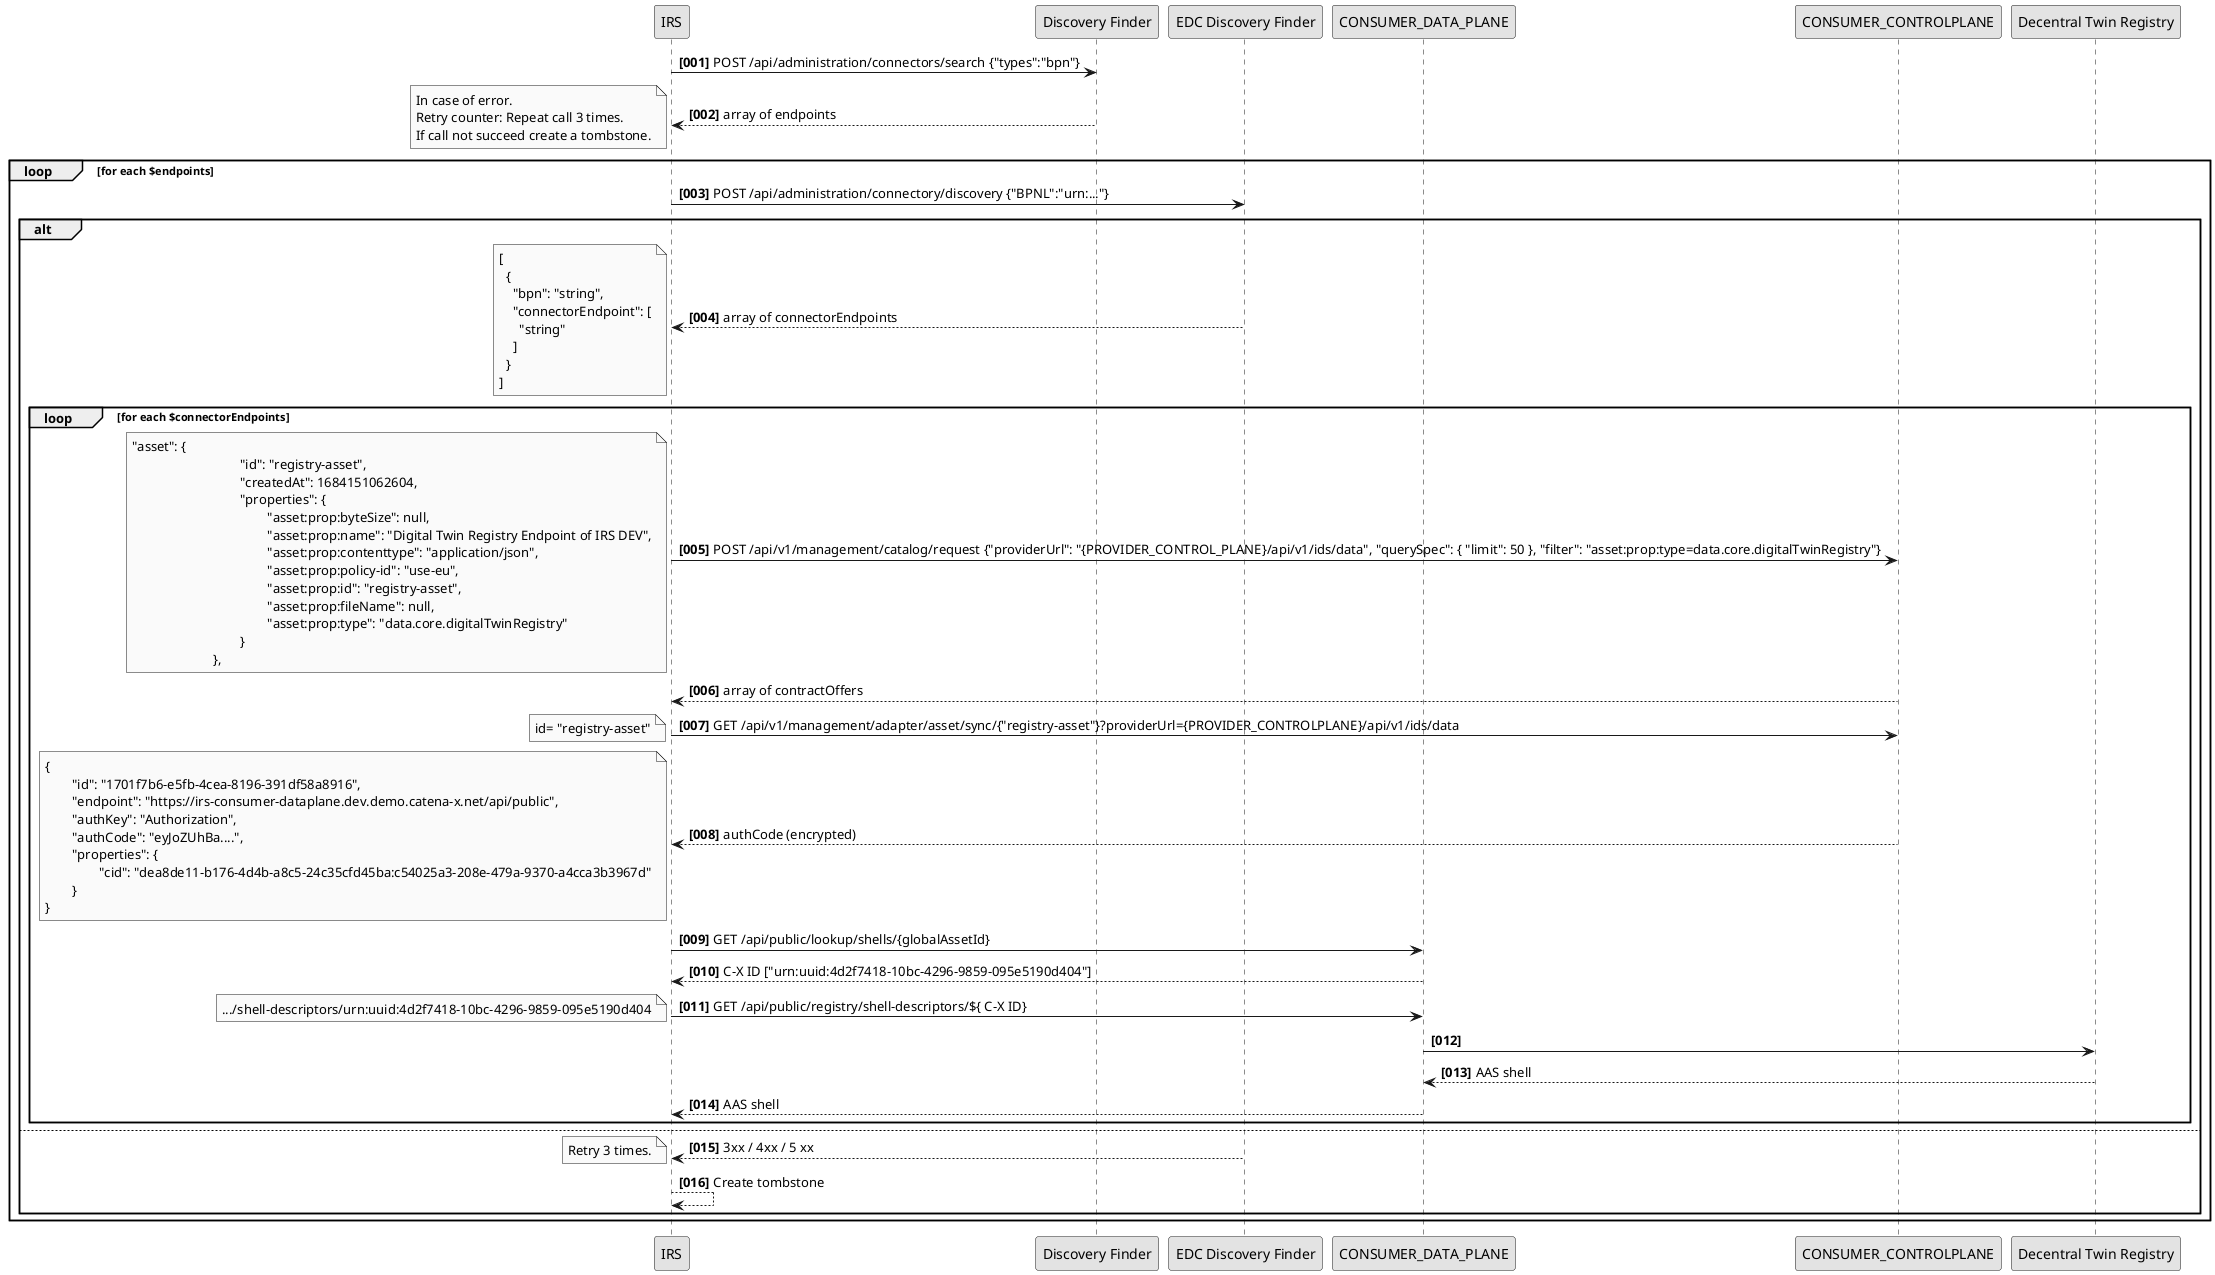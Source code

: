 @startuml
skinparam monochrome true
skinparam shadowing false


autonumber "<b>[000]"

participant "IRS" as IRS
participant "Discovery Finder" as DCF
participant "EDC Discovery Finder" as EDCDF
participant CONSUMER_DATA_PLANE
participant CONSUMER_CONTROLPLANE
participant "Decentral Twin Registry" as DTR

IRS -> DCF: POST /api/administration/connectors/search {"types":"bpn"}
IRS <-- DCF: array of endpoints
note left
    In case of error.
    Retry counter: Repeat call 3 times.
    If call not succeed create a tombstone.
end note
loop for each $endpoints
    IRS -> EDCDF : POST /api/administration/connectory/discovery {"BPNL":"urn:..."}
    alt
         IRS <-- EDCDF : array of connectorEndpoints
         note left
                 [
                   {
                     "bpn": "string",
                     "connectorEndpoint": [
                       "string"
                     ]
                   }
                 ]
         end note
         loop for each $connectorEndpoints
             IRS -> CONSUMER_CONTROLPLANE: POST /api/v1/management/catalog/request {"providerUrl": "{PROVIDER_CONTROL_PLANE}/api/v1/ids/data", "querySpec": { "limit": 50 }, "filter": "asset:prop:type=data.core.digitalTwinRegistry"}
             note left
                "asset": {
                				"id": "registry-asset",
                				"createdAt": 1684151062604,
                				"properties": {
                					"asset:prop:byteSize": null,
                					"asset:prop:name": "Digital Twin Registry Endpoint of IRS DEV",
                					"asset:prop:contenttype": "application/json",
                					"asset:prop:policy-id": "use-eu",
                					"asset:prop:id": "registry-asset",
                					"asset:prop:fileName": null,
                					"asset:prop:type": "data.core.digitalTwinRegistry"
                				}
                			},
             end note
             IRS <-- CONSUMER_CONTROLPLANE: array of contractOffers

             IRS -> CONSUMER_CONTROLPLANE: GET /api/v1/management/adapter/asset/sync/{"registry-asset"}?providerUrl={PROVIDER_CONTROLPLANE}/api/v1/ids/data
             note left
                id= "registry-asset"
             end note
             IRS <-- CONSUMER_CONTROLPLANE: authCode (encrypted)
             note left
                 {
                 	"id": "1701f7b6-e5fb-4cea-8196-391df58a8916",
                 	"endpoint": "https://irs-consumer-dataplane.dev.demo.catena-x.net/api/public",
                 	"authKey": "Authorization",
                 	"authCode": "eyJoZUhBa....",
                 	"properties": {
                 		"cid": "dea8de11-b176-4d4b-a8c5-24c35cfd45ba:c54025a3-208e-479a-9370-a4cca3b3967d"
                 	}
                 }
             end note
             IRS -> CONSUMER_DATA_PLANE: GET /api/public/lookup/shells/{globalAssetId}
             IRS <-- CONSUMER_DATA_PLANE: C-X ID ["urn:uuid:4d2f7418-10bc-4296-9859-095e5190d404"]

             IRS -> CONSUMER_DATA_PLANE : GET /api/public/registry/shell-descriptors/${ C-X ID}
             note left
                  .../shell-descriptors/urn:uuid:4d2f7418-10bc-4296-9859-095e5190d404
             end note
             CONSUMER_DATA_PLANE -> DTR
             CONSUMER_DATA_PLANE <-- DTR: AAS shell
             IRS <-- CONSUMER_DATA_PLANE: AAS shell
         end loop
    else
          IRS <-- EDCDF : 3xx / 4xx / 5 xx
          note left
                Retry 3 times.
          end note
          IRS --> IRS : Create tombstone
    end alt


end loop






@enduml
